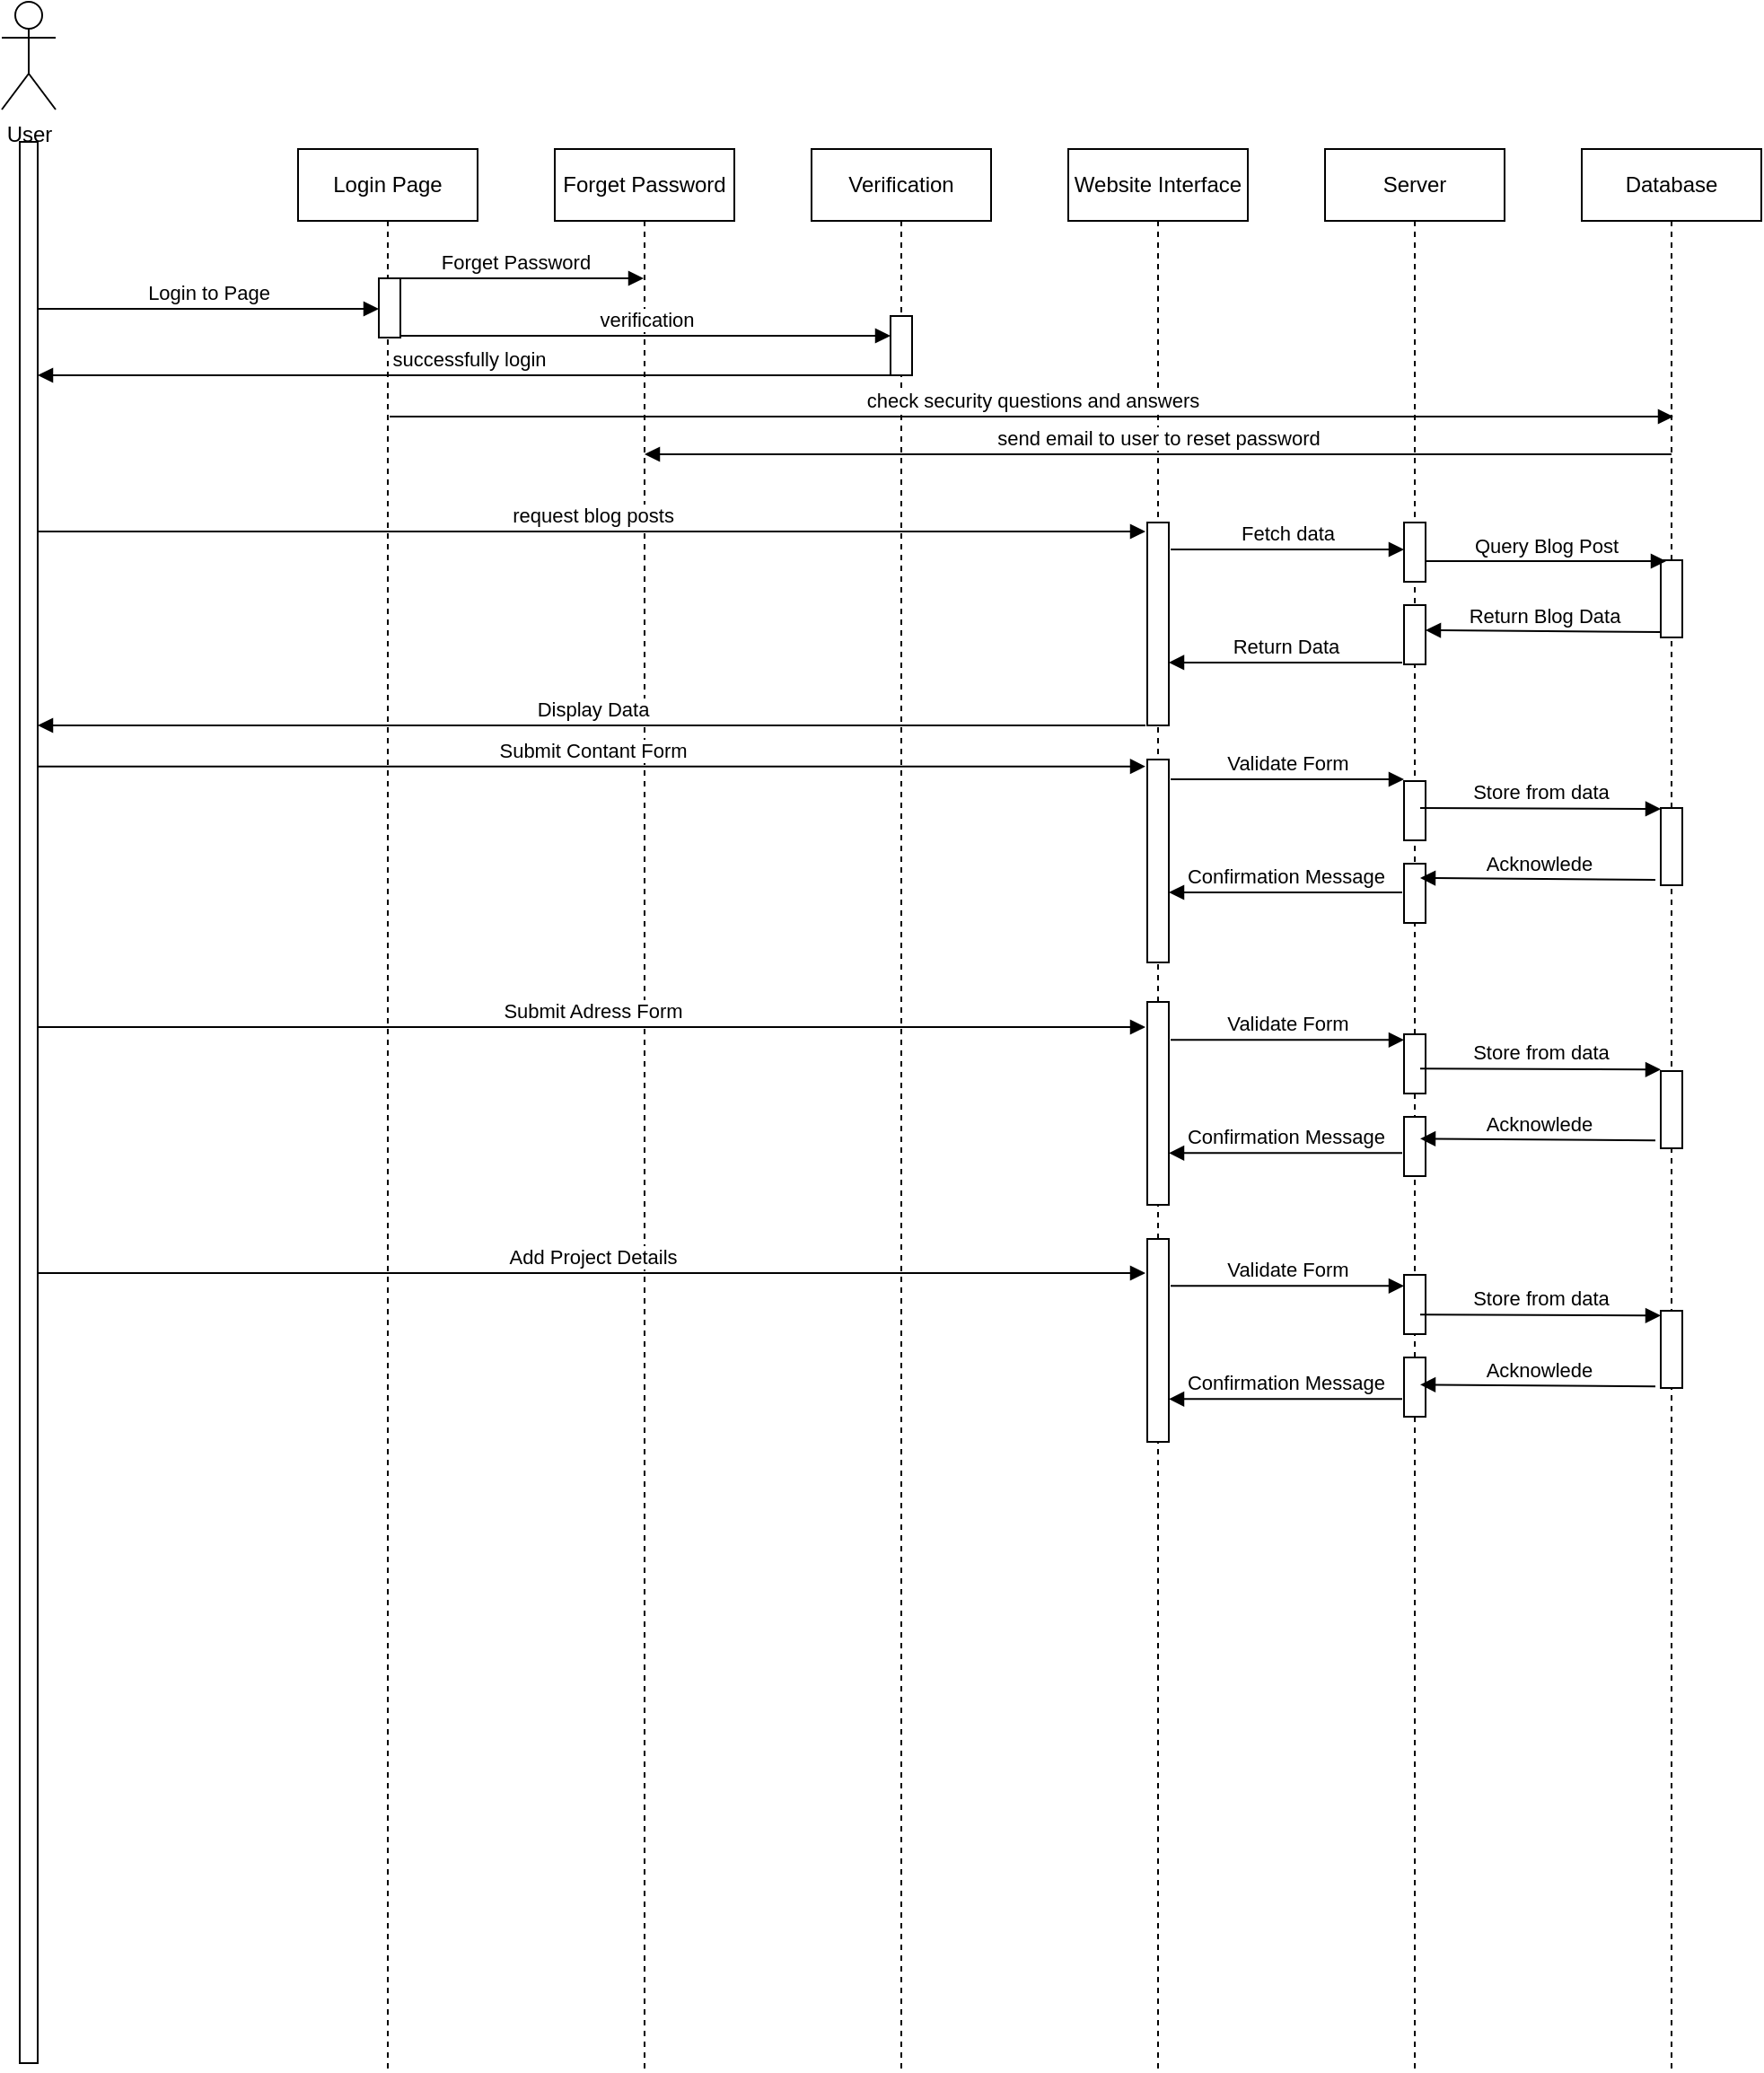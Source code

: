 <mxfile version="25.0.1">
  <diagram name="Page-1" id="3b8Og0VBJOStUcaK-ylK">
    <mxGraphModel dx="1863" dy="1775" grid="1" gridSize="10" guides="1" tooltips="1" connect="1" arrows="1" fold="1" page="1" pageScale="1" pageWidth="827" pageHeight="1169" math="0" shadow="0">
      <root>
        <mxCell id="0" />
        <mxCell id="1" parent="0" />
        <mxCell id="YBL5l0G2B59LgJblBarH-1" value="User" style="shape=umlActor;verticalLabelPosition=bottom;verticalAlign=top;html=1;" vertex="1" parent="1">
          <mxGeometry x="-107" y="-3" width="30" height="60" as="geometry" />
        </mxCell>
        <mxCell id="YBL5l0G2B59LgJblBarH-2" value="" style="html=1;points=[[0,0,0,0,5],[0,1,0,0,-5],[1,0,0,0,5],[1,1,0,0,-5]];perimeter=orthogonalPerimeter;outlineConnect=0;targetShapes=umlLifeline;portConstraint=eastwest;newEdgeStyle={&quot;curved&quot;:0,&quot;rounded&quot;:0};" vertex="1" parent="1">
          <mxGeometry x="-97" y="75" width="10" height="1070" as="geometry" />
        </mxCell>
        <mxCell id="YBL5l0G2B59LgJblBarH-3" value="Login Page" style="shape=umlLifeline;perimeter=lifelinePerimeter;whiteSpace=wrap;html=1;container=1;dropTarget=0;collapsible=0;recursiveResize=0;outlineConnect=0;portConstraint=eastwest;newEdgeStyle={&quot;curved&quot;:0,&quot;rounded&quot;:0};" vertex="1" parent="1">
          <mxGeometry x="58" y="79" width="100" height="1070" as="geometry" />
        </mxCell>
        <mxCell id="YBL5l0G2B59LgJblBarH-4" value="" style="html=1;points=[[0,0,0,0,5],[0,1,0,0,-5],[1,0,0,0,5],[1,1,0,0,-5]];perimeter=orthogonalPerimeter;outlineConnect=0;targetShapes=umlLifeline;portConstraint=eastwest;newEdgeStyle={&quot;curved&quot;:0,&quot;rounded&quot;:0};" vertex="1" parent="YBL5l0G2B59LgJblBarH-3">
          <mxGeometry x="45" y="72" width="12" height="33" as="geometry" />
        </mxCell>
        <mxCell id="YBL5l0G2B59LgJblBarH-5" value="Forget Password" style="shape=umlLifeline;perimeter=lifelinePerimeter;whiteSpace=wrap;html=1;container=1;dropTarget=0;collapsible=0;recursiveResize=0;outlineConnect=0;portConstraint=eastwest;newEdgeStyle={&quot;curved&quot;:0,&quot;rounded&quot;:0};" vertex="1" parent="1">
          <mxGeometry x="201" y="79" width="100" height="1070" as="geometry" />
        </mxCell>
        <mxCell id="YBL5l0G2B59LgJblBarH-6" value="Verification" style="shape=umlLifeline;perimeter=lifelinePerimeter;whiteSpace=wrap;html=1;container=1;dropTarget=0;collapsible=0;recursiveResize=0;outlineConnect=0;portConstraint=eastwest;newEdgeStyle={&quot;curved&quot;:0,&quot;rounded&quot;:0};" vertex="1" parent="1">
          <mxGeometry x="344" y="79" width="100" height="1070" as="geometry" />
        </mxCell>
        <mxCell id="YBL5l0G2B59LgJblBarH-7" value="" style="html=1;points=[[0,0,0,0,5],[0,1,0,0,-5],[1,0,0,0,5],[1,1,0,0,-5]];perimeter=orthogonalPerimeter;outlineConnect=0;targetShapes=umlLifeline;portConstraint=eastwest;newEdgeStyle={&quot;curved&quot;:0,&quot;rounded&quot;:0};" vertex="1" parent="YBL5l0G2B59LgJblBarH-6">
          <mxGeometry x="44" y="93" width="12" height="33" as="geometry" />
        </mxCell>
        <mxCell id="YBL5l0G2B59LgJblBarH-8" value="Website Interface" style="shape=umlLifeline;perimeter=lifelinePerimeter;whiteSpace=wrap;html=1;container=1;dropTarget=0;collapsible=0;recursiveResize=0;outlineConnect=0;portConstraint=eastwest;newEdgeStyle={&quot;curved&quot;:0,&quot;rounded&quot;:0};" vertex="1" parent="1">
          <mxGeometry x="487" y="79" width="100" height="1070" as="geometry" />
        </mxCell>
        <mxCell id="YBL5l0G2B59LgJblBarH-9" value="" style="html=1;points=[[0,0,0,0,5],[0,1,0,0,-5],[1,0,0,0,5],[1,1,0,0,-5]];perimeter=orthogonalPerimeter;outlineConnect=0;targetShapes=umlLifeline;portConstraint=eastwest;newEdgeStyle={&quot;curved&quot;:0,&quot;rounded&quot;:0};" vertex="1" parent="YBL5l0G2B59LgJblBarH-8">
          <mxGeometry x="44" y="208" width="12" height="113" as="geometry" />
        </mxCell>
        <mxCell id="YBL5l0G2B59LgJblBarH-10" value="" style="html=1;points=[[0,0,0,0,5],[0,1,0,0,-5],[1,0,0,0,5],[1,1,0,0,-5]];perimeter=orthogonalPerimeter;outlineConnect=0;targetShapes=umlLifeline;portConstraint=eastwest;newEdgeStyle={&quot;curved&quot;:0,&quot;rounded&quot;:0};" vertex="1" parent="YBL5l0G2B59LgJblBarH-8">
          <mxGeometry x="44" y="340" width="12" height="113" as="geometry" />
        </mxCell>
        <mxCell id="YBL5l0G2B59LgJblBarH-11" value="" style="html=1;points=[[0,0,0,0,5],[0,1,0,0,-5],[1,0,0,0,5],[1,1,0,0,-5]];perimeter=orthogonalPerimeter;outlineConnect=0;targetShapes=umlLifeline;portConstraint=eastwest;newEdgeStyle={&quot;curved&quot;:0,&quot;rounded&quot;:0};" vertex="1" parent="YBL5l0G2B59LgJblBarH-8">
          <mxGeometry x="44" y="475" width="12" height="113" as="geometry" />
        </mxCell>
        <mxCell id="YBL5l0G2B59LgJblBarH-12" value="" style="html=1;points=[[0,0,0,0,5],[0,1,0,0,-5],[1,0,0,0,5],[1,1,0,0,-5]];perimeter=orthogonalPerimeter;outlineConnect=0;targetShapes=umlLifeline;portConstraint=eastwest;newEdgeStyle={&quot;curved&quot;:0,&quot;rounded&quot;:0};" vertex="1" parent="YBL5l0G2B59LgJblBarH-8">
          <mxGeometry x="44" y="607" width="12" height="113" as="geometry" />
        </mxCell>
        <mxCell id="YBL5l0G2B59LgJblBarH-13" value="Server" style="shape=umlLifeline;perimeter=lifelinePerimeter;whiteSpace=wrap;html=1;container=1;dropTarget=0;collapsible=0;recursiveResize=0;outlineConnect=0;portConstraint=eastwest;newEdgeStyle={&quot;curved&quot;:0,&quot;rounded&quot;:0};" vertex="1" parent="1">
          <mxGeometry x="630" y="79" width="100" height="1070" as="geometry" />
        </mxCell>
        <mxCell id="YBL5l0G2B59LgJblBarH-14" value="" style="html=1;points=[[0,0,0,0,5],[0,1,0,0,-5],[1,0,0,0,5],[1,1,0,0,-5]];perimeter=orthogonalPerimeter;outlineConnect=0;targetShapes=umlLifeline;portConstraint=eastwest;newEdgeStyle={&quot;curved&quot;:0,&quot;rounded&quot;:0};" vertex="1" parent="YBL5l0G2B59LgJblBarH-13">
          <mxGeometry x="44" y="208" width="12" height="33" as="geometry" />
        </mxCell>
        <mxCell id="YBL5l0G2B59LgJblBarH-15" value="" style="html=1;points=[[0,0,0,0,5],[0,1,0,0,-5],[1,0,0,0,5],[1,1,0,0,-5]];perimeter=orthogonalPerimeter;outlineConnect=0;targetShapes=umlLifeline;portConstraint=eastwest;newEdgeStyle={&quot;curved&quot;:0,&quot;rounded&quot;:0};" vertex="1" parent="YBL5l0G2B59LgJblBarH-13">
          <mxGeometry x="44" y="254" width="12" height="33" as="geometry" />
        </mxCell>
        <mxCell id="YBL5l0G2B59LgJblBarH-16" value="" style="html=1;points=[[0,0,0,0,5],[0,1,0,0,-5],[1,0,0,0,5],[1,1,0,0,-5]];perimeter=orthogonalPerimeter;outlineConnect=0;targetShapes=umlLifeline;portConstraint=eastwest;newEdgeStyle={&quot;curved&quot;:0,&quot;rounded&quot;:0};" vertex="1" parent="YBL5l0G2B59LgJblBarH-13">
          <mxGeometry x="44" y="352" width="12" height="33" as="geometry" />
        </mxCell>
        <mxCell id="YBL5l0G2B59LgJblBarH-17" value="" style="html=1;points=[[0,0,0,0,5],[0,1,0,0,-5],[1,0,0,0,5],[1,1,0,0,-5]];perimeter=orthogonalPerimeter;outlineConnect=0;targetShapes=umlLifeline;portConstraint=eastwest;newEdgeStyle={&quot;curved&quot;:0,&quot;rounded&quot;:0};" vertex="1" parent="YBL5l0G2B59LgJblBarH-13">
          <mxGeometry x="44" y="398" width="12" height="33" as="geometry" />
        </mxCell>
        <mxCell id="YBL5l0G2B59LgJblBarH-18" value="" style="html=1;points=[[0,0,0,0,5],[0,1,0,0,-5],[1,0,0,0,5],[1,1,0,0,-5]];perimeter=orthogonalPerimeter;outlineConnect=0;targetShapes=umlLifeline;portConstraint=eastwest;newEdgeStyle={&quot;curved&quot;:0,&quot;rounded&quot;:0};" vertex="1" parent="YBL5l0G2B59LgJblBarH-13">
          <mxGeometry x="44" y="493" width="12" height="33" as="geometry" />
        </mxCell>
        <mxCell id="YBL5l0G2B59LgJblBarH-19" value="" style="html=1;points=[[0,0,0,0,5],[0,1,0,0,-5],[1,0,0,0,5],[1,1,0,0,-5]];perimeter=orthogonalPerimeter;outlineConnect=0;targetShapes=umlLifeline;portConstraint=eastwest;newEdgeStyle={&quot;curved&quot;:0,&quot;rounded&quot;:0};" vertex="1" parent="YBL5l0G2B59LgJblBarH-13">
          <mxGeometry x="44" y="539" width="12" height="33" as="geometry" />
        </mxCell>
        <mxCell id="YBL5l0G2B59LgJblBarH-20" value="" style="html=1;points=[[0,0,0,0,5],[0,1,0,0,-5],[1,0,0,0,5],[1,1,0,0,-5]];perimeter=orthogonalPerimeter;outlineConnect=0;targetShapes=umlLifeline;portConstraint=eastwest;newEdgeStyle={&quot;curved&quot;:0,&quot;rounded&quot;:0};" vertex="1" parent="YBL5l0G2B59LgJblBarH-13">
          <mxGeometry x="44" y="627" width="12" height="33" as="geometry" />
        </mxCell>
        <mxCell id="YBL5l0G2B59LgJblBarH-21" value="" style="html=1;points=[[0,0,0,0,5],[0,1,0,0,-5],[1,0,0,0,5],[1,1,0,0,-5]];perimeter=orthogonalPerimeter;outlineConnect=0;targetShapes=umlLifeline;portConstraint=eastwest;newEdgeStyle={&quot;curved&quot;:0,&quot;rounded&quot;:0};" vertex="1" parent="YBL5l0G2B59LgJblBarH-13">
          <mxGeometry x="44" y="673" width="12" height="33" as="geometry" />
        </mxCell>
        <mxCell id="YBL5l0G2B59LgJblBarH-22" value="Database" style="shape=umlLifeline;perimeter=lifelinePerimeter;whiteSpace=wrap;html=1;container=1;dropTarget=0;collapsible=0;recursiveResize=0;outlineConnect=0;portConstraint=eastwest;newEdgeStyle={&quot;curved&quot;:0,&quot;rounded&quot;:0};" vertex="1" parent="1">
          <mxGeometry x="773" y="79" width="100" height="1070" as="geometry" />
        </mxCell>
        <mxCell id="YBL5l0G2B59LgJblBarH-23" value="" style="html=1;points=[[0,0,0,0,5],[0,1,0,0,-5],[1,0,0,0,5],[1,1,0,0,-5]];perimeter=orthogonalPerimeter;outlineConnect=0;targetShapes=umlLifeline;portConstraint=eastwest;newEdgeStyle={&quot;curved&quot;:0,&quot;rounded&quot;:0};" vertex="1" parent="YBL5l0G2B59LgJblBarH-22">
          <mxGeometry x="44" y="229" width="12" height="43" as="geometry" />
        </mxCell>
        <mxCell id="YBL5l0G2B59LgJblBarH-24" value="" style="html=1;points=[[0,0,0,0,5],[0,1,0,0,-5],[1,0,0,0,5],[1,1,0,0,-5]];perimeter=orthogonalPerimeter;outlineConnect=0;targetShapes=umlLifeline;portConstraint=eastwest;newEdgeStyle={&quot;curved&quot;:0,&quot;rounded&quot;:0};" vertex="1" parent="YBL5l0G2B59LgJblBarH-22">
          <mxGeometry x="44" y="367" width="12" height="43" as="geometry" />
        </mxCell>
        <mxCell id="YBL5l0G2B59LgJblBarH-25" value="" style="html=1;points=[[0,0,0,0,5],[0,1,0,0,-5],[1,0,0,0,5],[1,1,0,0,-5]];perimeter=orthogonalPerimeter;outlineConnect=0;targetShapes=umlLifeline;portConstraint=eastwest;newEdgeStyle={&quot;curved&quot;:0,&quot;rounded&quot;:0};" vertex="1" parent="YBL5l0G2B59LgJblBarH-22">
          <mxGeometry x="44" y="513.5" width="12" height="43" as="geometry" />
        </mxCell>
        <mxCell id="YBL5l0G2B59LgJblBarH-26" value="" style="html=1;points=[[0,0,0,0,5],[0,1,0,0,-5],[1,0,0,0,5],[1,1,0,0,-5]];perimeter=orthogonalPerimeter;outlineConnect=0;targetShapes=umlLifeline;portConstraint=eastwest;newEdgeStyle={&quot;curved&quot;:0,&quot;rounded&quot;:0};" vertex="1" parent="YBL5l0G2B59LgJblBarH-22">
          <mxGeometry x="44" y="647" width="12" height="43" as="geometry" />
        </mxCell>
        <mxCell id="YBL5l0G2B59LgJblBarH-27" value="Login to Page" style="html=1;verticalAlign=bottom;endArrow=block;curved=0;rounded=0;" edge="1" parent="1" target="YBL5l0G2B59LgJblBarH-4">
          <mxGeometry width="80" relative="1" as="geometry">
            <mxPoint x="-87" y="168" as="sourcePoint" />
            <mxPoint x="102.5" y="168" as="targetPoint" />
          </mxGeometry>
        </mxCell>
        <mxCell id="YBL5l0G2B59LgJblBarH-28" value="verification" style="html=1;verticalAlign=bottom;endArrow=block;curved=0;rounded=0;" edge="1" parent="1" target="YBL5l0G2B59LgJblBarH-7">
          <mxGeometry width="80" relative="1" as="geometry">
            <mxPoint x="115" y="183" as="sourcePoint" />
            <mxPoint x="382" y="185" as="targetPoint" />
          </mxGeometry>
        </mxCell>
        <mxCell id="YBL5l0G2B59LgJblBarH-29" value="Forget Password" style="html=1;verticalAlign=bottom;endArrow=block;curved=0;rounded=0;" edge="1" parent="1">
          <mxGeometry width="80" relative="1" as="geometry">
            <mxPoint x="106" y="151" as="sourcePoint" />
            <mxPoint x="250.5" y="151" as="targetPoint" />
          </mxGeometry>
        </mxCell>
        <mxCell id="YBL5l0G2B59LgJblBarH-30" value="check security questions and answers" style="html=1;verticalAlign=bottom;endArrow=block;curved=0;rounded=0;" edge="1" parent="1">
          <mxGeometry width="80" relative="1" as="geometry">
            <mxPoint x="109" y="228" as="sourcePoint" />
            <mxPoint x="824" y="228" as="targetPoint" />
          </mxGeometry>
        </mxCell>
        <mxCell id="YBL5l0G2B59LgJblBarH-31" value="send email to user to reset password" style="html=1;verticalAlign=bottom;endArrow=block;curved=0;rounded=0;" edge="1" parent="1">
          <mxGeometry width="80" relative="1" as="geometry">
            <mxPoint x="823" y="249" as="sourcePoint" />
            <mxPoint x="251" y="249" as="targetPoint" />
          </mxGeometry>
        </mxCell>
        <mxCell id="YBL5l0G2B59LgJblBarH-32" value="successfully login" style="html=1;verticalAlign=bottom;endArrow=block;curved=0;rounded=0;entryX=1.1;entryY=0.464;entryDx=0;entryDy=0;entryPerimeter=0;" edge="1" parent="1">
          <mxGeometry width="80" relative="1" as="geometry">
            <mxPoint x="392.5" y="204.998" as="sourcePoint" />
            <mxPoint x="-87" y="204.998" as="targetPoint" />
          </mxGeometry>
        </mxCell>
        <mxCell id="YBL5l0G2B59LgJblBarH-33" value="request blog posts" style="html=1;verticalAlign=bottom;endArrow=block;curved=0;rounded=0;" edge="1" parent="1">
          <mxGeometry width="80" relative="1" as="geometry">
            <mxPoint x="-87" y="292" as="sourcePoint" />
            <mxPoint x="530" y="292" as="targetPoint" />
          </mxGeometry>
        </mxCell>
        <mxCell id="YBL5l0G2B59LgJblBarH-34" value="Fetch data" style="html=1;verticalAlign=bottom;endArrow=block;curved=0;rounded=0;" edge="1" parent="1" target="YBL5l0G2B59LgJblBarH-14">
          <mxGeometry width="80" relative="1" as="geometry">
            <mxPoint x="544" y="302" as="sourcePoint" />
            <mxPoint x="640" y="302" as="targetPoint" />
          </mxGeometry>
        </mxCell>
        <mxCell id="YBL5l0G2B59LgJblBarH-35" value="Query Blog Post" style="html=1;verticalAlign=bottom;endArrow=block;curved=0;rounded=0;" edge="1" parent="1" source="YBL5l0G2B59LgJblBarH-14">
          <mxGeometry width="80" relative="1" as="geometry">
            <mxPoint x="690" y="308.5" as="sourcePoint" />
            <mxPoint x="820" y="308.5" as="targetPoint" />
          </mxGeometry>
        </mxCell>
        <mxCell id="YBL5l0G2B59LgJblBarH-36" value="Return Blog Data" style="html=1;verticalAlign=bottom;endArrow=block;curved=0;rounded=0;" edge="1" parent="1">
          <mxGeometry width="80" relative="1" as="geometry">
            <mxPoint x="817" y="348" as="sourcePoint" />
            <mxPoint x="686" y="347" as="targetPoint" />
          </mxGeometry>
        </mxCell>
        <mxCell id="YBL5l0G2B59LgJblBarH-37" value="Return Data" style="html=1;verticalAlign=bottom;endArrow=block;curved=0;rounded=0;entryX=1;entryY=0.69;entryDx=0;entryDy=0;entryPerimeter=0;" edge="1" parent="1" target="YBL5l0G2B59LgJblBarH-9">
          <mxGeometry width="80" relative="1" as="geometry">
            <mxPoint x="673" y="365" as="sourcePoint" />
            <mxPoint x="550" y="365" as="targetPoint" />
          </mxGeometry>
        </mxCell>
        <mxCell id="YBL5l0G2B59LgJblBarH-38" value="Display Data" style="html=1;verticalAlign=bottom;endArrow=block;curved=0;rounded=0;" edge="1" parent="1" target="YBL5l0G2B59LgJblBarH-2">
          <mxGeometry width="80" relative="1" as="geometry">
            <mxPoint x="530" y="400" as="sourcePoint" />
            <mxPoint x="400" y="400" as="targetPoint" />
          </mxGeometry>
        </mxCell>
        <mxCell id="YBL5l0G2B59LgJblBarH-39" value="Submit Contant Form" style="html=1;verticalAlign=bottom;endArrow=block;curved=0;rounded=0;" edge="1" parent="1">
          <mxGeometry width="80" relative="1" as="geometry">
            <mxPoint x="-87" y="422.82" as="sourcePoint" />
            <mxPoint x="530" y="422.82" as="targetPoint" />
          </mxGeometry>
        </mxCell>
        <mxCell id="YBL5l0G2B59LgJblBarH-40" value="Validate Form" style="html=1;verticalAlign=bottom;endArrow=block;curved=0;rounded=0;" edge="1" parent="1">
          <mxGeometry width="80" relative="1" as="geometry">
            <mxPoint x="544" y="430" as="sourcePoint" />
            <mxPoint x="674" y="430" as="targetPoint" />
          </mxGeometry>
        </mxCell>
        <mxCell id="YBL5l0G2B59LgJblBarH-41" value="Confirmation Message" style="html=1;verticalAlign=bottom;endArrow=block;curved=0;rounded=0;entryX=1;entryY=0.69;entryDx=0;entryDy=0;entryPerimeter=0;" edge="1" parent="1">
          <mxGeometry width="80" relative="1" as="geometry">
            <mxPoint x="673" y="493" as="sourcePoint" />
            <mxPoint x="543" y="493" as="targetPoint" />
          </mxGeometry>
        </mxCell>
        <mxCell id="YBL5l0G2B59LgJblBarH-42" value="Store from data" style="html=1;verticalAlign=bottom;endArrow=block;curved=0;rounded=0;" edge="1" parent="1">
          <mxGeometry width="80" relative="1" as="geometry">
            <mxPoint x="683" y="446" as="sourcePoint" />
            <mxPoint x="817" y="446.5" as="targetPoint" />
          </mxGeometry>
        </mxCell>
        <mxCell id="YBL5l0G2B59LgJblBarH-43" value="Acknowlede" style="html=1;verticalAlign=bottom;endArrow=block;curved=0;rounded=0;" edge="1" parent="1">
          <mxGeometry width="80" relative="1" as="geometry">
            <mxPoint x="814" y="486" as="sourcePoint" />
            <mxPoint x="683" y="485" as="targetPoint" />
          </mxGeometry>
        </mxCell>
        <mxCell id="YBL5l0G2B59LgJblBarH-44" value="Submit Adress Form" style="html=1;verticalAlign=bottom;endArrow=block;curved=0;rounded=0;" edge="1" parent="1">
          <mxGeometry width="80" relative="1" as="geometry">
            <mxPoint x="-87" y="568" as="sourcePoint" />
            <mxPoint x="530" y="568" as="targetPoint" />
          </mxGeometry>
        </mxCell>
        <mxCell id="YBL5l0G2B59LgJblBarH-45" value="Validate Form" style="html=1;verticalAlign=bottom;endArrow=block;curved=0;rounded=0;" edge="1" parent="1">
          <mxGeometry width="80" relative="1" as="geometry">
            <mxPoint x="544" y="575.18" as="sourcePoint" />
            <mxPoint x="674" y="575.18" as="targetPoint" />
          </mxGeometry>
        </mxCell>
        <mxCell id="YBL5l0G2B59LgJblBarH-46" value="Store from data" style="html=1;verticalAlign=bottom;endArrow=block;curved=0;rounded=0;" edge="1" parent="1">
          <mxGeometry width="80" relative="1" as="geometry">
            <mxPoint x="683" y="591.18" as="sourcePoint" />
            <mxPoint x="817" y="591.68" as="targetPoint" />
          </mxGeometry>
        </mxCell>
        <mxCell id="YBL5l0G2B59LgJblBarH-47" value="Acknowlede" style="html=1;verticalAlign=bottom;endArrow=block;curved=0;rounded=0;" edge="1" parent="1">
          <mxGeometry width="80" relative="1" as="geometry">
            <mxPoint x="814" y="631.18" as="sourcePoint" />
            <mxPoint x="683" y="630.18" as="targetPoint" />
          </mxGeometry>
        </mxCell>
        <mxCell id="YBL5l0G2B59LgJblBarH-48" value="Confirmation Message" style="html=1;verticalAlign=bottom;endArrow=block;curved=0;rounded=0;entryX=1;entryY=0.69;entryDx=0;entryDy=0;entryPerimeter=0;" edge="1" parent="1">
          <mxGeometry width="80" relative="1" as="geometry">
            <mxPoint x="673" y="638.18" as="sourcePoint" />
            <mxPoint x="543" y="638.18" as="targetPoint" />
          </mxGeometry>
        </mxCell>
        <mxCell id="YBL5l0G2B59LgJblBarH-49" value="Add Project Details" style="html=1;verticalAlign=bottom;endArrow=block;curved=0;rounded=0;" edge="1" parent="1">
          <mxGeometry width="80" relative="1" as="geometry">
            <mxPoint x="-87" y="705" as="sourcePoint" />
            <mxPoint x="530" y="705" as="targetPoint" />
          </mxGeometry>
        </mxCell>
        <mxCell id="YBL5l0G2B59LgJblBarH-50" value="Validate Form" style="html=1;verticalAlign=bottom;endArrow=block;curved=0;rounded=0;" edge="1" parent="1">
          <mxGeometry width="80" relative="1" as="geometry">
            <mxPoint x="544" y="712.18" as="sourcePoint" />
            <mxPoint x="674" y="712.18" as="targetPoint" />
          </mxGeometry>
        </mxCell>
        <mxCell id="YBL5l0G2B59LgJblBarH-51" value="Store from data" style="html=1;verticalAlign=bottom;endArrow=block;curved=0;rounded=0;" edge="1" parent="1">
          <mxGeometry width="80" relative="1" as="geometry">
            <mxPoint x="683" y="728.18" as="sourcePoint" />
            <mxPoint x="817" y="728.68" as="targetPoint" />
          </mxGeometry>
        </mxCell>
        <mxCell id="YBL5l0G2B59LgJblBarH-52" value="Acknowlede" style="html=1;verticalAlign=bottom;endArrow=block;curved=0;rounded=0;" edge="1" parent="1">
          <mxGeometry width="80" relative="1" as="geometry">
            <mxPoint x="814" y="768.18" as="sourcePoint" />
            <mxPoint x="683" y="767.18" as="targetPoint" />
          </mxGeometry>
        </mxCell>
        <mxCell id="YBL5l0G2B59LgJblBarH-53" value="Confirmation Message" style="html=1;verticalAlign=bottom;endArrow=block;curved=0;rounded=0;entryX=1;entryY=0.69;entryDx=0;entryDy=0;entryPerimeter=0;" edge="1" parent="1">
          <mxGeometry width="80" relative="1" as="geometry">
            <mxPoint x="673" y="775.18" as="sourcePoint" />
            <mxPoint x="543" y="775.18" as="targetPoint" />
          </mxGeometry>
        </mxCell>
      </root>
    </mxGraphModel>
  </diagram>
</mxfile>
